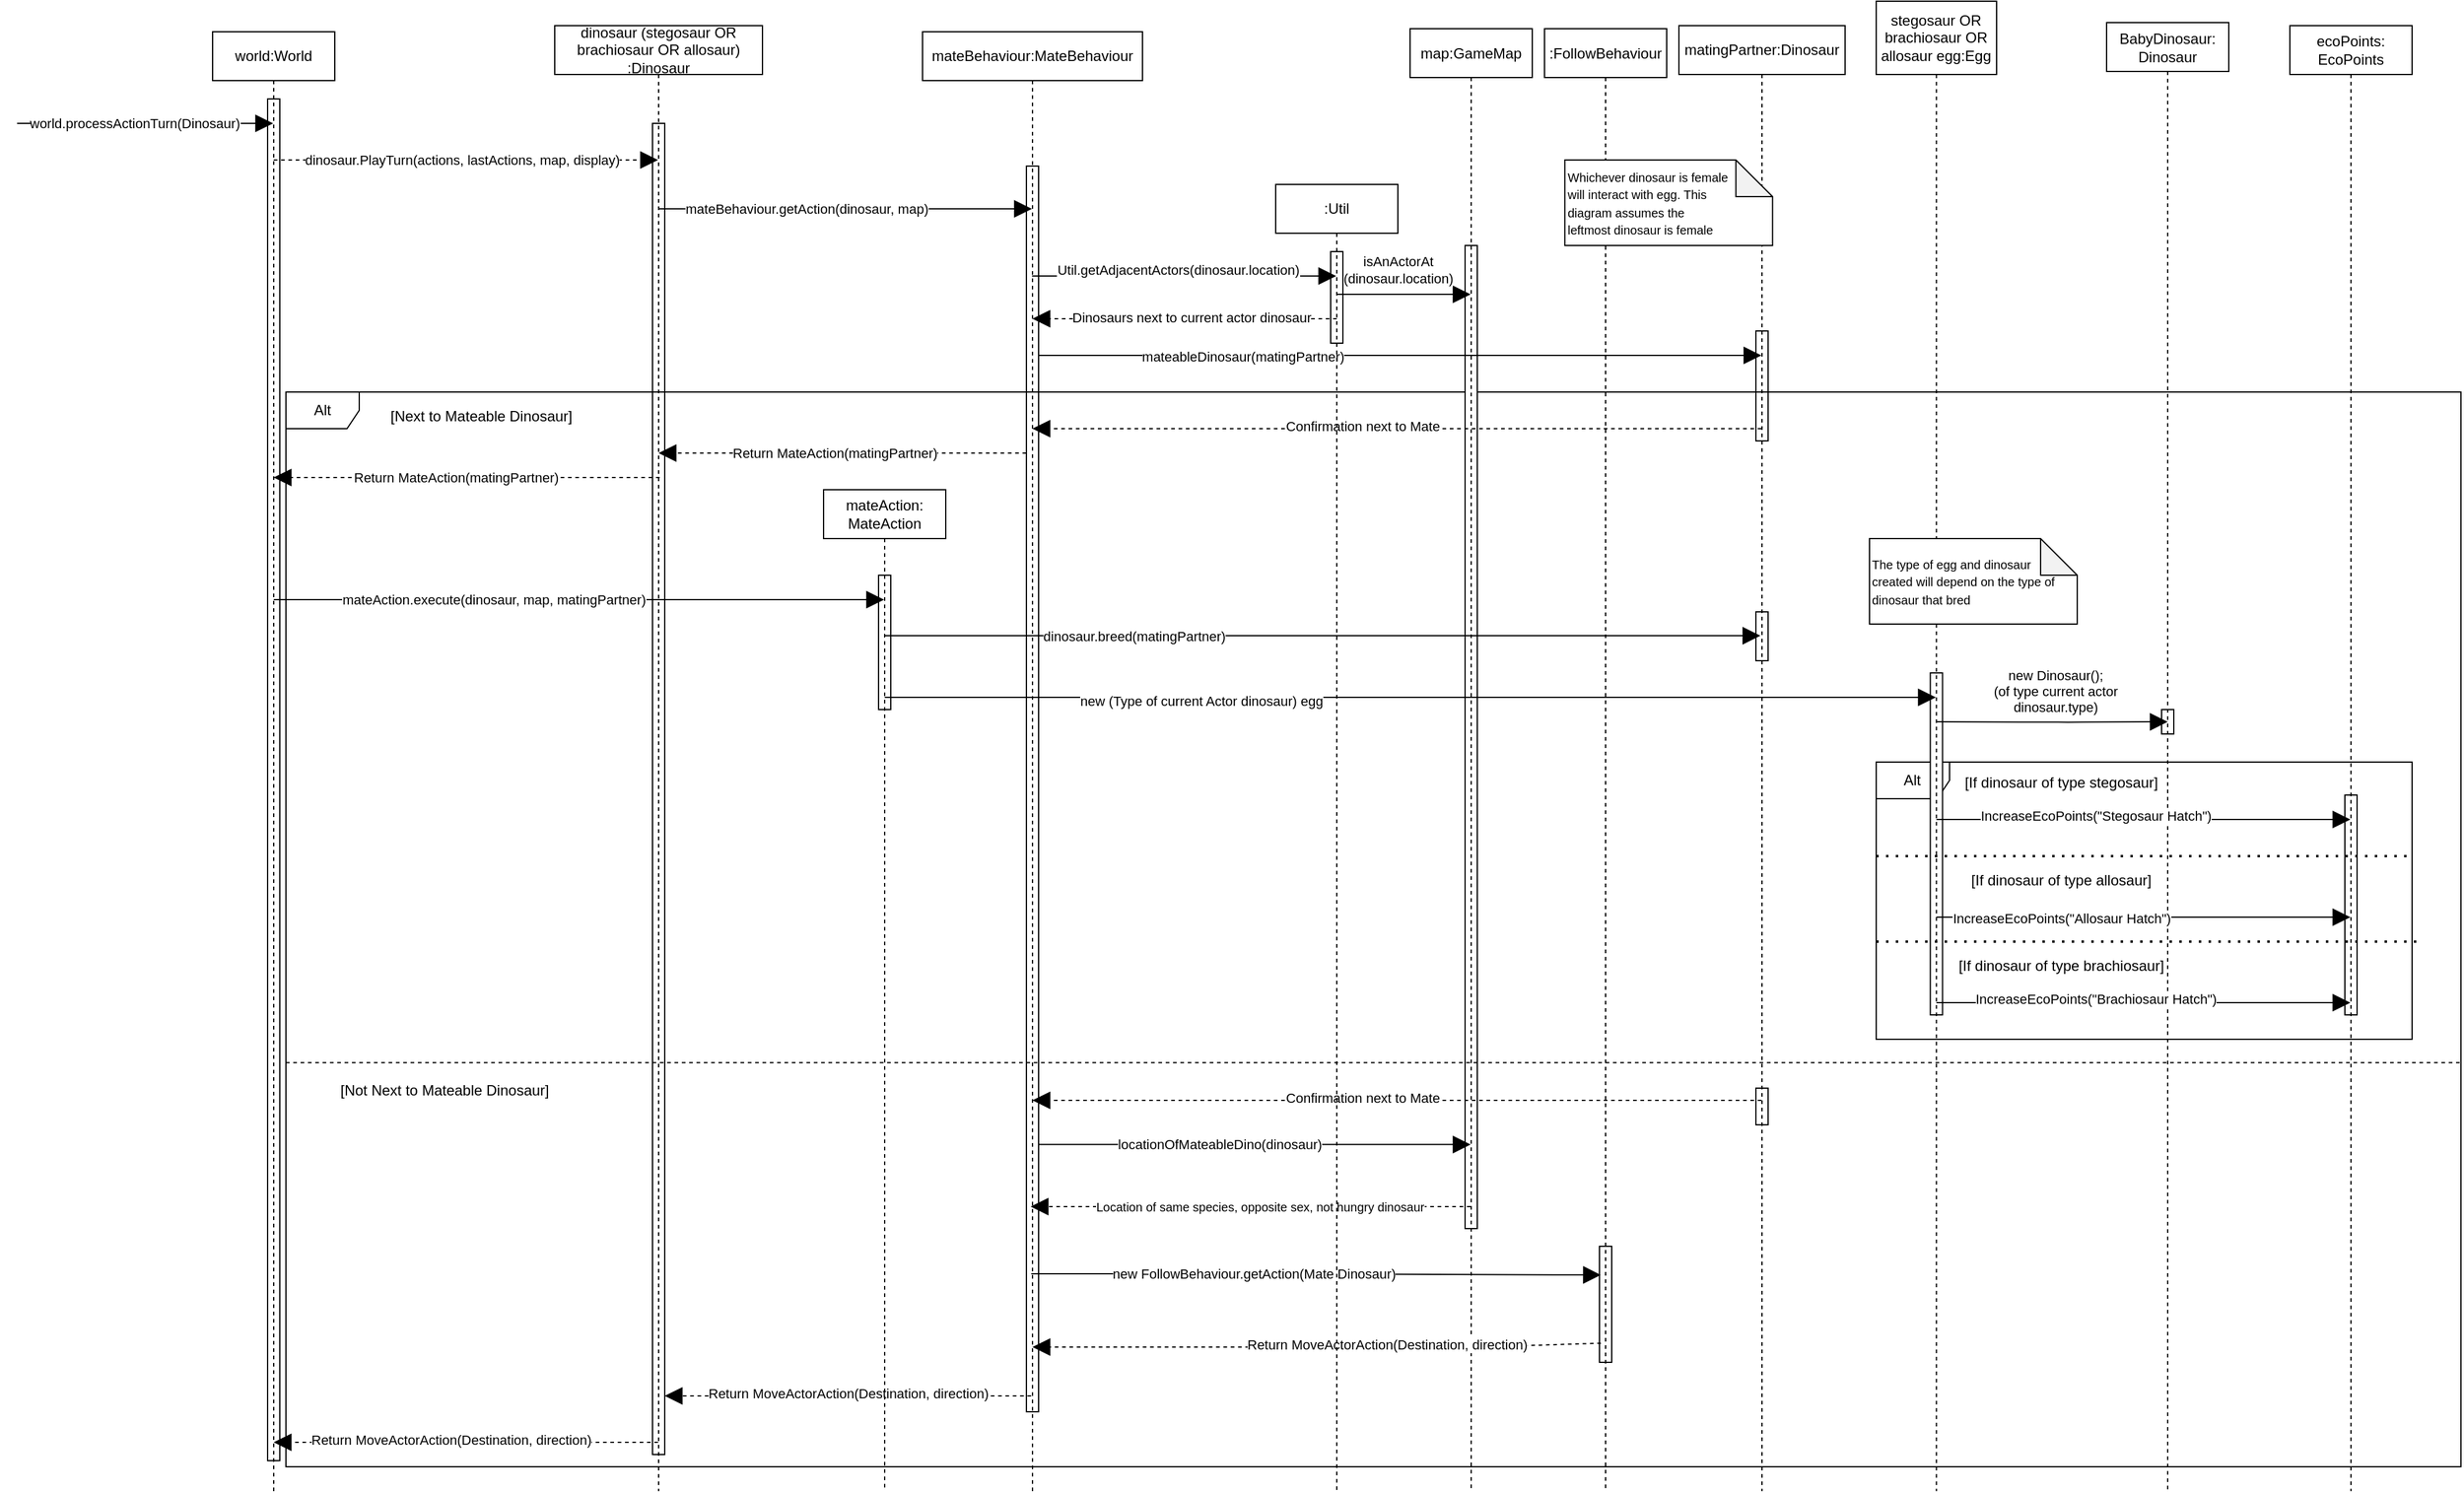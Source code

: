 <mxfile version="14.6.6" type="device"><diagram id="uRpzBnb1ksMyIT1kLSwG" name="Page-1"><mxGraphModel dx="1918" dy="962" grid="1" gridSize="10" guides="1" tooltips="1" connect="1" arrows="1" fold="1" page="1" pageScale="1" pageWidth="2336" pageHeight="1654" math="0" shadow="0"><root><mxCell id="0"/><mxCell id="1" parent="0"/><mxCell id="zMUxx6rUH3RSuhr-qKeQ-1" value="Alt" style="shape=umlFrame;whiteSpace=wrap;html=1;" parent="1" vertex="1"><mxGeometry x="240" y="390" width="1780" height="880" as="geometry"/></mxCell><mxCell id="3Muzb6IEoRzpV99WBSun-12" value="matingPartner:Dinosaur" style="shape=umlLifeline;perimeter=lifelinePerimeter;whiteSpace=wrap;html=1;container=0;collapsible=0;recursiveResize=0;outlineConnect=0;" parent="1" vertex="1"><mxGeometry x="1380" y="90" width="135.99" height="1200" as="geometry"/></mxCell><mxCell id="judBIRBtn_0s409dMqpP-3" value="" style="html=1;points=[];perimeter=orthogonalPerimeter;fillColor=none;" parent="1" vertex="1"><mxGeometry x="1443" y="960" width="10" height="30" as="geometry"/></mxCell><mxCell id="Fxk9BzUuEPz_XXzWwQWH-8" value="Alt" style="shape=umlFrame;whiteSpace=wrap;html=1;" parent="1" vertex="1"><mxGeometry x="1541.48" y="693" width="438.52" height="227" as="geometry"/></mxCell><mxCell id="3Muzb6IEoRzpV99WBSun-35" value="" style="html=1;points=[];perimeter=orthogonalPerimeter;" parent="1" vertex="1"><mxGeometry x="1585.74" y="620" width="10" height="280" as="geometry"/></mxCell><mxCell id="3Muzb6IEoRzpV99WBSun-34" value="" style="html=1;points=[];perimeter=orthogonalPerimeter;fillColor=none;" parent="1" vertex="1"><mxGeometry x="1442.99" y="570" width="10" height="40" as="geometry"/></mxCell><mxCell id="3Muzb6IEoRzpV99WBSun-29" value="" style="html=1;points=[];perimeter=orthogonalPerimeter;" parent="1" vertex="1"><mxGeometry x="1205" y="270" width="10" height="805" as="geometry"/></mxCell><mxCell id="3Muzb6IEoRzpV99WBSun-2" value="map:GameMap" style="shape=umlLifeline;perimeter=lifelinePerimeter;whiteSpace=wrap;html=1;container=0;collapsible=0;recursiveResize=0;outlineConnect=0;" parent="1" vertex="1"><mxGeometry x="1160" y="92.5" width="100" height="1195" as="geometry"/></mxCell><mxCell id="3Muzb6IEoRzpV99WBSun-7" value=":FollowBehaviour" style="shape=umlLifeline;perimeter=lifelinePerimeter;whiteSpace=wrap;html=1;container=1;collapsible=0;recursiveResize=0;outlineConnect=0;" parent="1" vertex="1"><mxGeometry x="1270" y="92.5" width="100" height="1195" as="geometry"/></mxCell><mxCell id="3Muzb6IEoRzpV99WBSun-27" value="" style="html=1;points=[];perimeter=orthogonalPerimeter;fillColor=none;" parent="3Muzb6IEoRzpV99WBSun-7" vertex="1"><mxGeometry x="45" y="997" width="10" height="95" as="geometry"/></mxCell><mxCell id="3Muzb6IEoRzpV99WBSun-8" value="" style="endArrow=block;endFill=1;endSize=12;html=1;dashed=1;exitX=0.117;exitY=0.835;exitDx=0;exitDy=0;exitPerimeter=0;" parent="1" target="3Muzb6IEoRzpV99WBSun-1" edge="1" source="3Muzb6IEoRzpV99WBSun-27"><mxGeometry width="160" relative="1" as="geometry"><mxPoint x="1295.82" y="1172" as="sourcePoint"/><mxPoint x="845.987" y="1172" as="targetPoint"/><Array as="points"><mxPoint x="1216.32" y="1172"/></Array></mxGeometry></mxCell><mxCell id="3Muzb6IEoRzpV99WBSun-9" value="Return MoveActorAction(Destination, direction)" style="edgeLabel;html=1;align=center;verticalAlign=middle;resizable=0;points=[];" parent="3Muzb6IEoRzpV99WBSun-8" vertex="1" connectable="0"><mxGeometry x="-0.247" y="-2" relative="1" as="geometry"><mxPoint as="offset"/></mxGeometry></mxCell><mxCell id="3Muzb6IEoRzpV99WBSun-13" value="" style="endArrow=block;endFill=1;endSize=12;html=1;" parent="1" source="jXMJEXsLr-6pCg0f_nQC-8" edge="1"><mxGeometry width="160" relative="1" as="geometry"><mxPoint x="710.827" y="589.52" as="sourcePoint"/><mxPoint x="1446.645" y="589.52" as="targetPoint"/><Array as="points"><mxPoint x="1021.16" y="589.52"/><mxPoint x="1191.16" y="589.52"/></Array></mxGeometry></mxCell><mxCell id="3Muzb6IEoRzpV99WBSun-15" value="dinosaur.breed(matingPartner)" style="edgeLabel;html=1;align=center;verticalAlign=middle;resizable=0;points=[];" parent="3Muzb6IEoRzpV99WBSun-13" vertex="1" connectable="0"><mxGeometry x="-0.431" relative="1" as="geometry"><mxPoint as="offset"/></mxGeometry></mxCell><mxCell id="3Muzb6IEoRzpV99WBSun-16" value="stegosaur OR brachiosaur OR allosaur egg:Egg" style="shape=umlLifeline;perimeter=lifelinePerimeter;whiteSpace=wrap;html=1;container=0;collapsible=0;recursiveResize=0;outlineConnect=0;size=60;" parent="1" vertex="1"><mxGeometry x="1541.48" y="70" width="98.52" height="1220" as="geometry"/></mxCell><mxCell id="3Muzb6IEoRzpV99WBSun-17" value="" style="endArrow=block;endFill=1;endSize=12;html=1;" parent="1" source="jXMJEXsLr-6pCg0f_nQC-8" edge="1"><mxGeometry width="160" relative="1" as="geometry"><mxPoint x="726.817" y="640" as="sourcePoint"/><mxPoint x="1590.24" y="640" as="targetPoint"/><Array as="points"><mxPoint x="1017.15" y="640"/></Array></mxGeometry></mxCell><mxCell id="3Muzb6IEoRzpV99WBSun-18" value="new (Type of current Actor dinosaur) egg" style="edgeLabel;html=1;align=center;verticalAlign=middle;resizable=0;points=[];" parent="3Muzb6IEoRzpV99WBSun-17" vertex="1" connectable="0"><mxGeometry x="-0.55" y="-1" relative="1" as="geometry"><mxPoint x="65" y="2" as="offset"/></mxGeometry></mxCell><mxCell id="3Muzb6IEoRzpV99WBSun-19" value="&lt;font style=&quot;font-size: 10px&quot;&gt;Whichever dinosaur is female &lt;br&gt;will interact with egg. This&lt;br&gt;diagram assumes the&lt;br&gt;leftmost dinosaur is female&lt;/font&gt;" style="shape=note;whiteSpace=wrap;html=1;backgroundOutline=1;darkOpacity=0.05;align=left;" parent="1" vertex="1"><mxGeometry x="1286.65" y="200" width="170" height="70" as="geometry"/></mxCell><mxCell id="3Muzb6IEoRzpV99WBSun-20" value="BabyDinosaur:&lt;br&gt;Dinosaur" style="shape=umlLifeline;perimeter=lifelinePerimeter;whiteSpace=wrap;html=1;container=0;collapsible=0;recursiveResize=0;outlineConnect=0;" parent="1" vertex="1"><mxGeometry x="1730" y="87.5" width="100" height="1202.5" as="geometry"/></mxCell><mxCell id="3Muzb6IEoRzpV99WBSun-1" value="mateBehaviour:MateBehaviour" style="shape=umlLifeline;perimeter=lifelinePerimeter;whiteSpace=wrap;html=1;container=1;collapsible=0;recursiveResize=0;outlineConnect=0;" parent="1" vertex="1"><mxGeometry x="760.99" y="95" width="180" height="1195" as="geometry"/></mxCell><mxCell id="3Muzb6IEoRzpV99WBSun-28" value="" style="html=1;points=[];perimeter=orthogonalPerimeter;fillColor=none;" parent="3Muzb6IEoRzpV99WBSun-1" vertex="1"><mxGeometry x="85" y="110" width="10" height="1020" as="geometry"/></mxCell><mxCell id="jXMJEXsLr-6pCg0f_nQC-17" value="" style="endArrow=block;endFill=1;endSize=12;html=1;" parent="3Muzb6IEoRzpV99WBSun-1" target="3Muzb6IEoRzpV99WBSun-2" edge="1"><mxGeometry width="160" relative="1" as="geometry"><mxPoint x="95.0" y="911.17" as="sourcePoint"/><mxPoint x="425.01" y="911" as="targetPoint"/></mxGeometry></mxCell><mxCell id="jXMJEXsLr-6pCg0f_nQC-19" value="locationOfMateableDino(dinosaur)" style="edgeLabel;html=1;align=center;verticalAlign=middle;resizable=0;points=[];" parent="jXMJEXsLr-6pCg0f_nQC-17" vertex="1" connectable="0"><mxGeometry x="-0.378" relative="1" as="geometry"><mxPoint x="38" as="offset"/></mxGeometry></mxCell><mxCell id="3Muzb6IEoRzpV99WBSun-5" value="" style="endArrow=block;dashed=1;endFill=1;endSize=12;html=1;" parent="1" edge="1" source="3Muzb6IEoRzpV99WBSun-2"><mxGeometry width="160" relative="1" as="geometry"><mxPoint x="1190" y="1057" as="sourcePoint"/><mxPoint x="849.49" y="1057" as="targetPoint"/><Array as="points"><mxPoint x="1162.48" y="1057"/><mxPoint x="1112.48" y="1057"/></Array></mxGeometry></mxCell><mxCell id="3Muzb6IEoRzpV99WBSun-6" value="&lt;font style=&quot;font-size: 10px&quot;&gt;Location of same species, opposite sex, not hungry dinosaur&lt;/font&gt;" style="edgeLabel;html=1;align=center;verticalAlign=middle;resizable=0;points=[];" parent="3Muzb6IEoRzpV99WBSun-5" vertex="1" connectable="0"><mxGeometry x="0.31" y="2" relative="1" as="geometry"><mxPoint x="63" y="-2" as="offset"/></mxGeometry></mxCell><mxCell id="zMUxx6rUH3RSuhr-qKeQ-2" value="" style="endArrow=block;endFill=1;endSize=12;html=1;entryX=0.117;entryY=0.247;entryDx=0;entryDy=0;entryPerimeter=0;" parent="1" edge="1" target="3Muzb6IEoRzpV99WBSun-27"><mxGeometry width="160" relative="1" as="geometry"><mxPoint x="849.997" y="1112" as="sourcePoint"/><mxPoint x="1314" y="1109" as="targetPoint"/><Array as="points"><mxPoint x="1050.33" y="1112"/></Array></mxGeometry></mxCell><mxCell id="zMUxx6rUH3RSuhr-qKeQ-3" value="new FollowBehaviour.getAction(Mate Dinosaur)" style="edgeLabel;html=1;align=center;verticalAlign=middle;resizable=0;points=[];" parent="zMUxx6rUH3RSuhr-qKeQ-2" vertex="1" connectable="0"><mxGeometry x="-0.266" relative="1" as="geometry"><mxPoint x="11" as="offset"/></mxGeometry></mxCell><mxCell id="zMUxx6rUH3RSuhr-qKeQ-4" value="" style="endArrow=block;endFill=1;endSize=12;html=1;" parent="1" target="jXMJEXsLr-6pCg0f_nQC-30" edge="1"><mxGeometry width="160" relative="1" as="geometry"><mxPoint x="850.657" y="295" as="sourcePoint"/><mxPoint x="1030" y="295" as="targetPoint"/><Array as="points"><mxPoint x="1000.99" y="295"/></Array></mxGeometry></mxCell><mxCell id="zMUxx6rUH3RSuhr-qKeQ-5" value="Util.getAdjacentActors(dinosaur.location)" style="edgeLabel;html=1;align=center;verticalAlign=middle;resizable=0;points=[];" parent="zMUxx6rUH3RSuhr-qKeQ-4" vertex="1" connectable="0"><mxGeometry x="-0.333" relative="1" as="geometry"><mxPoint x="36" y="-5" as="offset"/></mxGeometry></mxCell><mxCell id="zMUxx6rUH3RSuhr-qKeQ-6" value="" style="endArrow=block;dashed=1;endFill=1;endSize=12;html=1;" parent="1" source="3Muzb6IEoRzpV99WBSun-12" target="3Muzb6IEoRzpV99WBSun-1" edge="1"><mxGeometry width="160" relative="1" as="geometry"><mxPoint x="1195.99" y="420" as="sourcePoint"/><mxPoint x="856.157" y="420" as="targetPoint"/><Array as="points"><mxPoint x="1086.49" y="420"/></Array></mxGeometry></mxCell><mxCell id="zMUxx6rUH3RSuhr-qKeQ-7" value="Confirmation next to Mate" style="edgeLabel;html=1;align=center;verticalAlign=middle;resizable=0;points=[];" parent="zMUxx6rUH3RSuhr-qKeQ-6" vertex="1" connectable="0"><mxGeometry x="0.096" y="-2" relative="1" as="geometry"><mxPoint as="offset"/></mxGeometry></mxCell><mxCell id="zMUxx6rUH3RSuhr-qKeQ-8" value="[Next to Mateable Dinosaur]" style="text;html=1;strokeColor=none;fillColor=none;align=center;verticalAlign=middle;whiteSpace=wrap;rounded=0;" parent="1" vertex="1"><mxGeometry x="320" y="400" width="160" height="20" as="geometry"/></mxCell><mxCell id="zMUxx6rUH3RSuhr-qKeQ-18" value="[Not Next to Mateable Dinosaur]" style="text;html=1;strokeColor=none;fillColor=none;align=center;verticalAlign=middle;whiteSpace=wrap;rounded=0;" parent="1" vertex="1"><mxGeometry x="250" y="952" width="240" height="20" as="geometry"/></mxCell><mxCell id="3Muzb6IEoRzpV99WBSun-36" value="" style="html=1;points=[];perimeter=orthogonalPerimeter;fillColor=none;" parent="1" vertex="1"><mxGeometry x="1775" y="650" width="10" height="20" as="geometry"/></mxCell><mxCell id="zMUxx6rUH3RSuhr-qKeQ-20" value="" style="endArrow=block;endFill=1;endSize=12;html=1;" parent="1" edge="1"><mxGeometry width="160" relative="1" as="geometry"><mxPoint x="1591.184" y="660" as="sourcePoint"/><mxPoint x="1780" y="660" as="targetPoint"/><Array as="points"><mxPoint x="1700.17" y="660.34"/></Array></mxGeometry></mxCell><mxCell id="zMUxx6rUH3RSuhr-qKeQ-21" value="new Dinosaur();&lt;br&gt;(of type current actor &lt;br&gt;dinosaur.type)" style="edgeLabel;html=1;align=center;verticalAlign=middle;resizable=0;points=[];" parent="zMUxx6rUH3RSuhr-qKeQ-20" vertex="1" connectable="0"><mxGeometry x="-0.37" y="-2" relative="1" as="geometry"><mxPoint x="37" y="-27" as="offset"/></mxGeometry></mxCell><mxCell id="zMUxx6rUH3RSuhr-qKeQ-22" value="" style="endArrow=block;endFill=1;endSize=12;html=1;" parent="1" source="EEzy4awWTQ6NuFadrDQ2-5" target="3Muzb6IEoRzpV99WBSun-1" edge="1"><mxGeometry width="160" relative="1" as="geometry"><mxPoint x="550.167" y="220" as="sourcePoint"/><mxPoint x="845.99" y="220" as="targetPoint"/><Array as="points"><mxPoint x="680" y="240"/></Array></mxGeometry></mxCell><mxCell id="zMUxx6rUH3RSuhr-qKeQ-23" value="&lt;font style=&quot;font-size: 11px&quot;&gt;mateBehaviour.getAction(dinosaur, map)&lt;/font&gt;" style="edgeLabel;html=1;align=center;verticalAlign=middle;resizable=0;points=[];" parent="zMUxx6rUH3RSuhr-qKeQ-22" vertex="1" connectable="0"><mxGeometry x="-0.519" y="1" relative="1" as="geometry"><mxPoint x="47" y="1" as="offset"/></mxGeometry></mxCell><mxCell id="EEzy4awWTQ6NuFadrDQ2-1" value="world:World" style="shape=umlLifeline;perimeter=lifelinePerimeter;whiteSpace=wrap;html=1;container=1;collapsible=0;recursiveResize=0;outlineConnect=0;" parent="1" vertex="1"><mxGeometry x="180" y="95" width="100" height="1195" as="geometry"/></mxCell><mxCell id="EEzy4awWTQ6NuFadrDQ2-6" value="" style="endArrow=block;dashed=1;endFill=1;endSize=12;html=1;" parent="EEzy4awWTQ6NuFadrDQ2-1" target="EEzy4awWTQ6NuFadrDQ2-5" edge="1"><mxGeometry width="160" relative="1" as="geometry"><mxPoint x="50" y="105" as="sourcePoint"/><mxPoint x="210" y="105" as="targetPoint"/></mxGeometry></mxCell><mxCell id="EEzy4awWTQ6NuFadrDQ2-7" value="dinosaur.PlayTurn(actions, lastActions, map, display)" style="edgeLabel;html=1;align=center;verticalAlign=middle;resizable=0;points=[];" parent="EEzy4awWTQ6NuFadrDQ2-6" vertex="1" connectable="0"><mxGeometry x="-0.418" y="-1" relative="1" as="geometry"><mxPoint x="62" y="-1" as="offset"/></mxGeometry></mxCell><mxCell id="EEzy4awWTQ6NuFadrDQ2-18" value="" style="html=1;points=[];perimeter=orthogonalPerimeter;fillColor=none;" parent="EEzy4awWTQ6NuFadrDQ2-1" vertex="1"><mxGeometry x="45" y="55" width="10" height="1115" as="geometry"/></mxCell><mxCell id="jXMJEXsLr-6pCg0f_nQC-23" value="" style="endArrow=block;endFill=1;endSize=12;html=1;" parent="EEzy4awWTQ6NuFadrDQ2-1" target="jXMJEXsLr-6pCg0f_nQC-8" edge="1"><mxGeometry width="160" relative="1" as="geometry"><mxPoint x="50" y="465" as="sourcePoint"/><mxPoint x="210" y="465" as="targetPoint"/></mxGeometry></mxCell><mxCell id="jXMJEXsLr-6pCg0f_nQC-24" value="mateAction.execute(dinosaur, map, matingPartner)" style="edgeLabel;html=1;align=center;verticalAlign=middle;resizable=0;points=[];" parent="jXMJEXsLr-6pCg0f_nQC-23" vertex="1" connectable="0"><mxGeometry x="-0.604" y="3" relative="1" as="geometry"><mxPoint x="81" y="3" as="offset"/></mxGeometry></mxCell><mxCell id="EEzy4awWTQ6NuFadrDQ2-3" value="" style="endArrow=block;endFill=1;endSize=12;html=1;" parent="1" target="EEzy4awWTQ6NuFadrDQ2-1" edge="1"><mxGeometry width="160" relative="1" as="geometry"><mxPoint x="20" y="170" as="sourcePoint"/><mxPoint x="180" y="200" as="targetPoint"/><Array as="points"><mxPoint x="140" y="170"/></Array></mxGeometry></mxCell><mxCell id="EEzy4awWTQ6NuFadrDQ2-4" value="world.processActionTurn(Dinosaur)" style="edgeLabel;html=1;align=center;verticalAlign=middle;resizable=0;points=[];" parent="EEzy4awWTQ6NuFadrDQ2-3" vertex="1" connectable="0"><mxGeometry x="-0.478" y="2" relative="1" as="geometry"><mxPoint x="41" y="2" as="offset"/></mxGeometry></mxCell><mxCell id="EEzy4awWTQ6NuFadrDQ2-5" value="dinosaur (stegosaur OR brachiosaur OR allosaur) :Dinosaur" style="shape=umlLifeline;perimeter=lifelinePerimeter;whiteSpace=wrap;html=1;container=1;collapsible=0;recursiveResize=0;outlineConnect=0;" parent="1" vertex="1"><mxGeometry x="460" y="90" width="170" height="1200" as="geometry"/></mxCell><mxCell id="EEzy4awWTQ6NuFadrDQ2-17" value="" style="html=1;points=[];perimeter=orthogonalPerimeter;fillColor=none;" parent="EEzy4awWTQ6NuFadrDQ2-5" vertex="1"><mxGeometry x="80" y="80" width="10" height="1090" as="geometry"/></mxCell><mxCell id="EEzy4awWTQ6NuFadrDQ2-10" value="" style="endArrow=block;endFill=1;endSize=12;html=1;dashed=1;" parent="1" edge="1"><mxGeometry width="160" relative="1" as="geometry"><mxPoint x="849.83" y="1212" as="sourcePoint"/><mxPoint x="550" y="1212.0" as="targetPoint"/><Array as="points"><mxPoint x="770.33" y="1212"/></Array></mxGeometry></mxCell><mxCell id="EEzy4awWTQ6NuFadrDQ2-11" value="Return MoveActorAction(Destination, direction)" style="edgeLabel;html=1;align=center;verticalAlign=middle;resizable=0;points=[];" parent="EEzy4awWTQ6NuFadrDQ2-10" vertex="1" connectable="0"><mxGeometry x="-0.247" y="-2" relative="1" as="geometry"><mxPoint x="-37" as="offset"/></mxGeometry></mxCell><mxCell id="EEzy4awWTQ6NuFadrDQ2-12" value="" style="endArrow=block;endFill=1;endSize=12;html=1;dashed=1;" parent="1" source="EEzy4awWTQ6NuFadrDQ2-5" target="EEzy4awWTQ6NuFadrDQ2-1" edge="1"><mxGeometry width="160" relative="1" as="geometry"><mxPoint x="544.83" y="1272" as="sourcePoint"/><mxPoint x="225" y="1272" as="targetPoint"/><Array as="points"><mxPoint x="410" y="1250"/></Array></mxGeometry></mxCell><mxCell id="EEzy4awWTQ6NuFadrDQ2-13" value="Return MoveActorAction(Destination, direction)" style="edgeLabel;html=1;align=center;verticalAlign=middle;resizable=0;points=[];" parent="EEzy4awWTQ6NuFadrDQ2-12" vertex="1" connectable="0"><mxGeometry x="-0.247" y="-2" relative="1" as="geometry"><mxPoint x="-51" as="offset"/></mxGeometry></mxCell><mxCell id="EEzy4awWTQ6NuFadrDQ2-31" style="edgeStyle=orthogonalEdgeStyle;rounded=0;orthogonalLoop=1;jettySize=auto;html=1;exitX=0.5;exitY=1;exitDx=0;exitDy=0;dashed=1;endArrow=block;endFill=1;" parent="1" source="zMUxx6rUH3RSuhr-qKeQ-18" target="zMUxx6rUH3RSuhr-qKeQ-18" edge="1"><mxGeometry relative="1" as="geometry"/></mxCell><mxCell id="jXMJEXsLr-6pCg0f_nQC-1" value="" style="endArrow=block;dashed=1;endFill=1;endSize=12;html=1;snapToPoint=1;" parent="1" source="3Muzb6IEoRzpV99WBSun-12" target="3Muzb6IEoRzpV99WBSun-1" edge="1"><mxGeometry width="160" relative="1" as="geometry"><mxPoint x="1185.99" y="952" as="sourcePoint"/><mxPoint x="860" y="952" as="targetPoint"/><Array as="points"><mxPoint x="1140" y="970"/></Array></mxGeometry></mxCell><mxCell id="jXMJEXsLr-6pCg0f_nQC-2" value="Confirmation next to Mate" style="edgeLabel;html=1;align=center;verticalAlign=middle;resizable=0;points=[];" parent="jXMJEXsLr-6pCg0f_nQC-1" vertex="1" connectable="0"><mxGeometry x="0.096" y="-2" relative="1" as="geometry"><mxPoint as="offset"/></mxGeometry></mxCell><mxCell id="jXMJEXsLr-6pCg0f_nQC-3" value="&lt;span style=&quot;font-size: 10px&quot;&gt;The type of egg and dinosaur &lt;br&gt;created will depend on the type of dinosaur that bred&lt;/span&gt;" style="shape=note;whiteSpace=wrap;html=1;backgroundOutline=1;darkOpacity=0.05;align=left;" parent="1" vertex="1"><mxGeometry x="1535.99" y="510" width="170" height="70" as="geometry"/></mxCell><mxCell id="jXMJEXsLr-6pCg0f_nQC-4" value="" style="endArrow=block;dashed=1;endFill=1;endSize=12;html=1;" parent="1" target="EEzy4awWTQ6NuFadrDQ2-5" edge="1"><mxGeometry width="160" relative="1" as="geometry"><mxPoint x="845.82" y="440" as="sourcePoint"/><mxPoint x="539.997" y="440" as="targetPoint"/><Array as="points"><mxPoint x="685.33" y="440"/></Array></mxGeometry></mxCell><mxCell id="jXMJEXsLr-6pCg0f_nQC-5" value="Return MateAction(matingPartner)" style="edgeLabel;html=1;align=center;verticalAlign=middle;resizable=0;points=[];" parent="jXMJEXsLr-6pCg0f_nQC-4" vertex="1" connectable="0"><mxGeometry x="0.287" y="-2" relative="1" as="geometry"><mxPoint x="36" y="2" as="offset"/></mxGeometry></mxCell><mxCell id="jXMJEXsLr-6pCg0f_nQC-6" value="" style="endArrow=block;dashed=1;endFill=1;endSize=12;html=1;" parent="1" target="EEzy4awWTQ6NuFadrDQ2-1" edge="1"><mxGeometry width="160" relative="1" as="geometry"><mxPoint x="545.82" y="460" as="sourcePoint"/><mxPoint x="240" y="460" as="targetPoint"/><Array as="points"><mxPoint x="385.33" y="460"/></Array></mxGeometry></mxCell><mxCell id="jXMJEXsLr-6pCg0f_nQC-7" value="Return MateAction(matingPartner)" style="edgeLabel;html=1;align=center;verticalAlign=middle;resizable=0;points=[];" parent="jXMJEXsLr-6pCg0f_nQC-6" vertex="1" connectable="0"><mxGeometry x="0.287" y="-2" relative="1" as="geometry"><mxPoint x="36" y="2" as="offset"/></mxGeometry></mxCell><mxCell id="jXMJEXsLr-6pCg0f_nQC-8" value="mateAction:&lt;br&gt;MateAction" style="shape=umlLifeline;perimeter=lifelinePerimeter;whiteSpace=wrap;html=1;container=1;collapsible=0;recursiveResize=0;outlineConnect=0;" parent="1" vertex="1"><mxGeometry x="680" y="470" width="100" height="820" as="geometry"/></mxCell><mxCell id="jXMJEXsLr-6pCg0f_nQC-25" value="" style="html=1;points=[];perimeter=orthogonalPerimeter;fillColor=none;" parent="jXMJEXsLr-6pCg0f_nQC-8" vertex="1"><mxGeometry x="45" y="70" width="10" height="110" as="geometry"/></mxCell><mxCell id="jXMJEXsLr-6pCg0f_nQC-9" value="" style="endArrow=block;endFill=1;endSize=12;html=1;" parent="1" source="3Muzb6IEoRzpV99WBSun-28" target="3Muzb6IEoRzpV99WBSun-12" edge="1"><mxGeometry width="160" relative="1" as="geometry"><mxPoint x="855.99" y="350" as="sourcePoint"/><mxPoint x="1131.475" y="350" as="targetPoint"/><Array as="points"><mxPoint x="1160" y="360"/></Array></mxGeometry></mxCell><mxCell id="jXMJEXsLr-6pCg0f_nQC-11" value="mateableDinosaur(matingPartner)" style="edgeLabel;html=1;align=center;verticalAlign=middle;resizable=0;points=[];" parent="jXMJEXsLr-6pCg0f_nQC-9" vertex="1" connectable="0"><mxGeometry x="-0.435" relative="1" as="geometry"><mxPoint y="1" as="offset"/></mxGeometry></mxCell><mxCell id="jXMJEXsLr-6pCg0f_nQC-12" value="" style="endArrow=block;endFill=1;endSize=12;html=1;dashed=1;" parent="1" target="3Muzb6IEoRzpV99WBSun-1" edge="1"><mxGeometry width="160" relative="1" as="geometry"><mxPoint x="1100" y="330" as="sourcePoint"/><mxPoint x="1090" y="340" as="targetPoint"/><Array as="points"><mxPoint x="1060" y="330"/></Array></mxGeometry></mxCell><mxCell id="jXMJEXsLr-6pCg0f_nQC-13" value="Dinosaurs next to current actor dinosaur" style="edgeLabel;html=1;align=center;verticalAlign=middle;resizable=0;points=[];" parent="jXMJEXsLr-6pCg0f_nQC-12" vertex="1" connectable="0"><mxGeometry x="0.305" y="-1" relative="1" as="geometry"><mxPoint x="43" as="offset"/></mxGeometry></mxCell><mxCell id="jXMJEXsLr-6pCg0f_nQC-29" value="" style="html=1;points=[];perimeter=orthogonalPerimeter;fillColor=none;" parent="1" vertex="1"><mxGeometry x="1443" y="340" width="10" height="90" as="geometry"/></mxCell><mxCell id="jXMJEXsLr-6pCg0f_nQC-30" value=":Util" style="shape=umlLifeline;perimeter=lifelinePerimeter;whiteSpace=wrap;html=1;container=1;collapsible=0;recursiveResize=0;outlineConnect=0;fillColor=none;" parent="1" vertex="1"><mxGeometry x="1050" y="220" width="100" height="1070" as="geometry"/></mxCell><mxCell id="judBIRBtn_0s409dMqpP-6" value="" style="html=1;points=[];perimeter=orthogonalPerimeter;fillColor=none;" parent="jXMJEXsLr-6pCg0f_nQC-30" vertex="1"><mxGeometry x="45" y="55" width="10" height="75" as="geometry"/></mxCell><mxCell id="wc6QRvaO2k3FZVBT-5sW-1" value="" style="endArrow=block;endFill=1;endSize=12;html=1;" edge="1" parent="jXMJEXsLr-6pCg0f_nQC-30" target="3Muzb6IEoRzpV99WBSun-2"><mxGeometry width="160" relative="1" as="geometry"><mxPoint x="50" y="90" as="sourcePoint"/><mxPoint x="140" y="90" as="targetPoint"/></mxGeometry></mxCell><mxCell id="wc6QRvaO2k3FZVBT-5sW-2" value="isAnActorAt&lt;br&gt;(dinosaur.location)" style="edgeLabel;html=1;align=center;verticalAlign=middle;resizable=0;points=[];" vertex="1" connectable="0" parent="wc6QRvaO2k3FZVBT-5sW-1"><mxGeometry x="-0.382" y="1" relative="1" as="geometry"><mxPoint x="16" y="-19" as="offset"/></mxGeometry></mxCell><mxCell id="Fxk9BzUuEPz_XXzWwQWH-1" value="ecoPoints:&lt;br&gt;EcoPoints" style="shape=umlLifeline;perimeter=lifelinePerimeter;whiteSpace=wrap;html=1;container=1;collapsible=0;recursiveResize=0;outlineConnect=0;" parent="1" vertex="1"><mxGeometry x="1880" y="90" width="100" height="1200" as="geometry"/></mxCell><mxCell id="Fxk9BzUuEPz_XXzWwQWH-2" value="" style="endArrow=block;endFill=1;endSize=12;html=1;" parent="1" source="3Muzb6IEoRzpV99WBSun-16" target="Fxk9BzUuEPz_XXzWwQWH-1" edge="1"><mxGeometry width="160" relative="1" as="geometry"><mxPoint x="1590" y="680" as="sourcePoint"/><mxPoint x="1750" y="680" as="targetPoint"/><Array as="points"><mxPoint x="1780" y="740"/></Array></mxGeometry></mxCell><mxCell id="Fxk9BzUuEPz_XXzWwQWH-3" value="IncreaseEcoPoints(&quot;Stegosaur Hatch&quot;)" style="edgeLabel;html=1;align=center;verticalAlign=middle;resizable=0;points=[];" parent="Fxk9BzUuEPz_XXzWwQWH-2" vertex="1" connectable="0"><mxGeometry x="-0.511" y="3" relative="1" as="geometry"><mxPoint x="47" as="offset"/></mxGeometry></mxCell><mxCell id="Fxk9BzUuEPz_XXzWwQWH-4" value="" style="endArrow=block;endFill=1;endSize=12;html=1;" parent="1" source="3Muzb6IEoRzpV99WBSun-16" target="Fxk9BzUuEPz_XXzWwQWH-1" edge="1"><mxGeometry width="160" relative="1" as="geometry"><mxPoint x="1595.74" y="764.66" as="sourcePoint"/><mxPoint x="1934.69" y="764.66" as="targetPoint"/><Array as="points"><mxPoint x="1785" y="820"/></Array></mxGeometry></mxCell><mxCell id="judBIRBtn_0s409dMqpP-2" value="IncreaseEcoPoints(&quot;Allosaur Hatch&quot;)" style="edgeLabel;html=1;align=center;verticalAlign=middle;resizable=0;points=[];" parent="Fxk9BzUuEPz_XXzWwQWH-4" vertex="1" connectable="0"><mxGeometry x="-0.376" y="-1" relative="1" as="geometry"><mxPoint x="-3" as="offset"/></mxGeometry></mxCell><mxCell id="Fxk9BzUuEPz_XXzWwQWH-6" value="" style="endArrow=block;endFill=1;endSize=12;html=1;" parent="1" source="3Muzb6IEoRzpV99WBSun-16" target="Fxk9BzUuEPz_XXzWwQWH-1" edge="1"><mxGeometry width="160" relative="1" as="geometry"><mxPoint x="1595.74" y="810.0" as="sourcePoint"/><mxPoint x="1934.69" y="810.0" as="targetPoint"/><Array as="points"><mxPoint x="1785" y="890"/></Array></mxGeometry></mxCell><mxCell id="Fxk9BzUuEPz_XXzWwQWH-7" value="IncreaseEcoPoints(&quot;Brachiosaur Hatch&quot;)" style="edgeLabel;html=1;align=center;verticalAlign=middle;resizable=0;points=[];" parent="Fxk9BzUuEPz_XXzWwQWH-6" vertex="1" connectable="0"><mxGeometry x="-0.511" y="3" relative="1" as="geometry"><mxPoint x="47" as="offset"/></mxGeometry></mxCell><mxCell id="Fxk9BzUuEPz_XXzWwQWH-9" value="[If dinosaur of type allosaur]" style="text;html=1;strokeColor=none;fillColor=none;align=center;verticalAlign=middle;whiteSpace=wrap;rounded=0;" parent="1" vertex="1"><mxGeometry x="1595.74" y="780" width="194" height="20" as="geometry"/></mxCell><mxCell id="Fxk9BzUuEPz_XXzWwQWH-11" value="[If dinosaur of type stegosaur]" style="text;html=1;strokeColor=none;fillColor=none;align=center;verticalAlign=middle;whiteSpace=wrap;rounded=0;" parent="1" vertex="1"><mxGeometry x="1595.74" y="700" width="194" height="20" as="geometry"/></mxCell><mxCell id="Fxk9BzUuEPz_XXzWwQWH-12" value="[If dinosaur of type brachiosaur]" style="text;html=1;strokeColor=none;fillColor=none;align=center;verticalAlign=middle;whiteSpace=wrap;rounded=0;" parent="1" vertex="1"><mxGeometry x="1595.74" y="850" width="194" height="20" as="geometry"/></mxCell><mxCell id="Fxk9BzUuEPz_XXzWwQWH-17" value="" style="endArrow=none;dashed=1;html=1;dashPattern=1 3;strokeWidth=2;" parent="1" edge="1"><mxGeometry width="50" height="50" relative="1" as="geometry"><mxPoint x="1541.48" y="770" as="sourcePoint"/><mxPoint x="1980" y="770" as="targetPoint"/></mxGeometry></mxCell><mxCell id="Fxk9BzUuEPz_XXzWwQWH-19" value="" style="endArrow=none;dashed=1;html=1;dashPattern=1 3;strokeWidth=2;" parent="1" edge="1"><mxGeometry width="50" height="50" relative="1" as="geometry"><mxPoint x="1541.48" y="840.0" as="sourcePoint"/><mxPoint x="1985" y="840" as="targetPoint"/></mxGeometry></mxCell><mxCell id="Fxk9BzUuEPz_XXzWwQWH-20" value="" style="html=1;points=[];perimeter=orthogonalPerimeter;fillColor=none;" parent="1" vertex="1"><mxGeometry x="1925" y="720" width="10" height="180" as="geometry"/></mxCell><mxCell id="judBIRBtn_0s409dMqpP-7" value="" style="endArrow=none;dashed=1;endFill=0;endSize=12;html=1;entryX=1;entryY=0.624;entryDx=0;entryDy=0;entryPerimeter=0;exitX=0;exitY=0.624;exitDx=0;exitDy=0;exitPerimeter=0;" parent="1" source="zMUxx6rUH3RSuhr-qKeQ-1" target="zMUxx6rUH3RSuhr-qKeQ-1" edge="1"><mxGeometry width="160" relative="1" as="geometry"><mxPoint x="450" y="900" as="sourcePoint"/><mxPoint x="2130" y="990" as="targetPoint"/></mxGeometry></mxCell></root></mxGraphModel></diagram></mxfile>